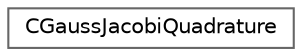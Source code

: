 digraph "Graphical Class Hierarchy"
{
 // LATEX_PDF_SIZE
  bgcolor="transparent";
  edge [fontname=Helvetica,fontsize=10,labelfontname=Helvetica,labelfontsize=10];
  node [fontname=Helvetica,fontsize=10,shape=box,height=0.2,width=0.4];
  rankdir="LR";
  Node0 [id="Node000000",label="CGaussJacobiQuadrature",height=0.2,width=0.4,color="grey40", fillcolor="white", style="filled",URL="$classCGaussJacobiQuadrature.html",tooltip="Class used to determine the quadrature points of the Gauss Jacobi integration rules."];
}
